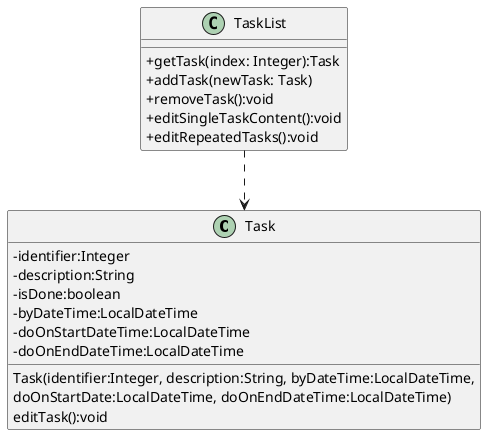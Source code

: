 @startuml
'https://plantuml.com/class-diagram

skinparam classAttributeIconSize 0

class Task {
    -identifier:Integer
    -description:String
    -isDone:boolean
    -byDateTime:LocalDateTime
    -doOnStartDateTime:LocalDateTime
    -doOnEndDateTime:LocalDateTime
    Task(identifier:Integer, description:String, byDateTime:LocalDateTime,
    doOnStartDate:LocalDateTime, doOnEndDateTime:LocalDateTime)
    editTask():void
}

class TaskList {
    +getTask(index: Integer):Task
    +addTask(newTask: Task)
    +removeTask():void
    +editSingleTaskContent():void
    +editRepeatedTasks():void
}

TaskList ..> Task
@enduml